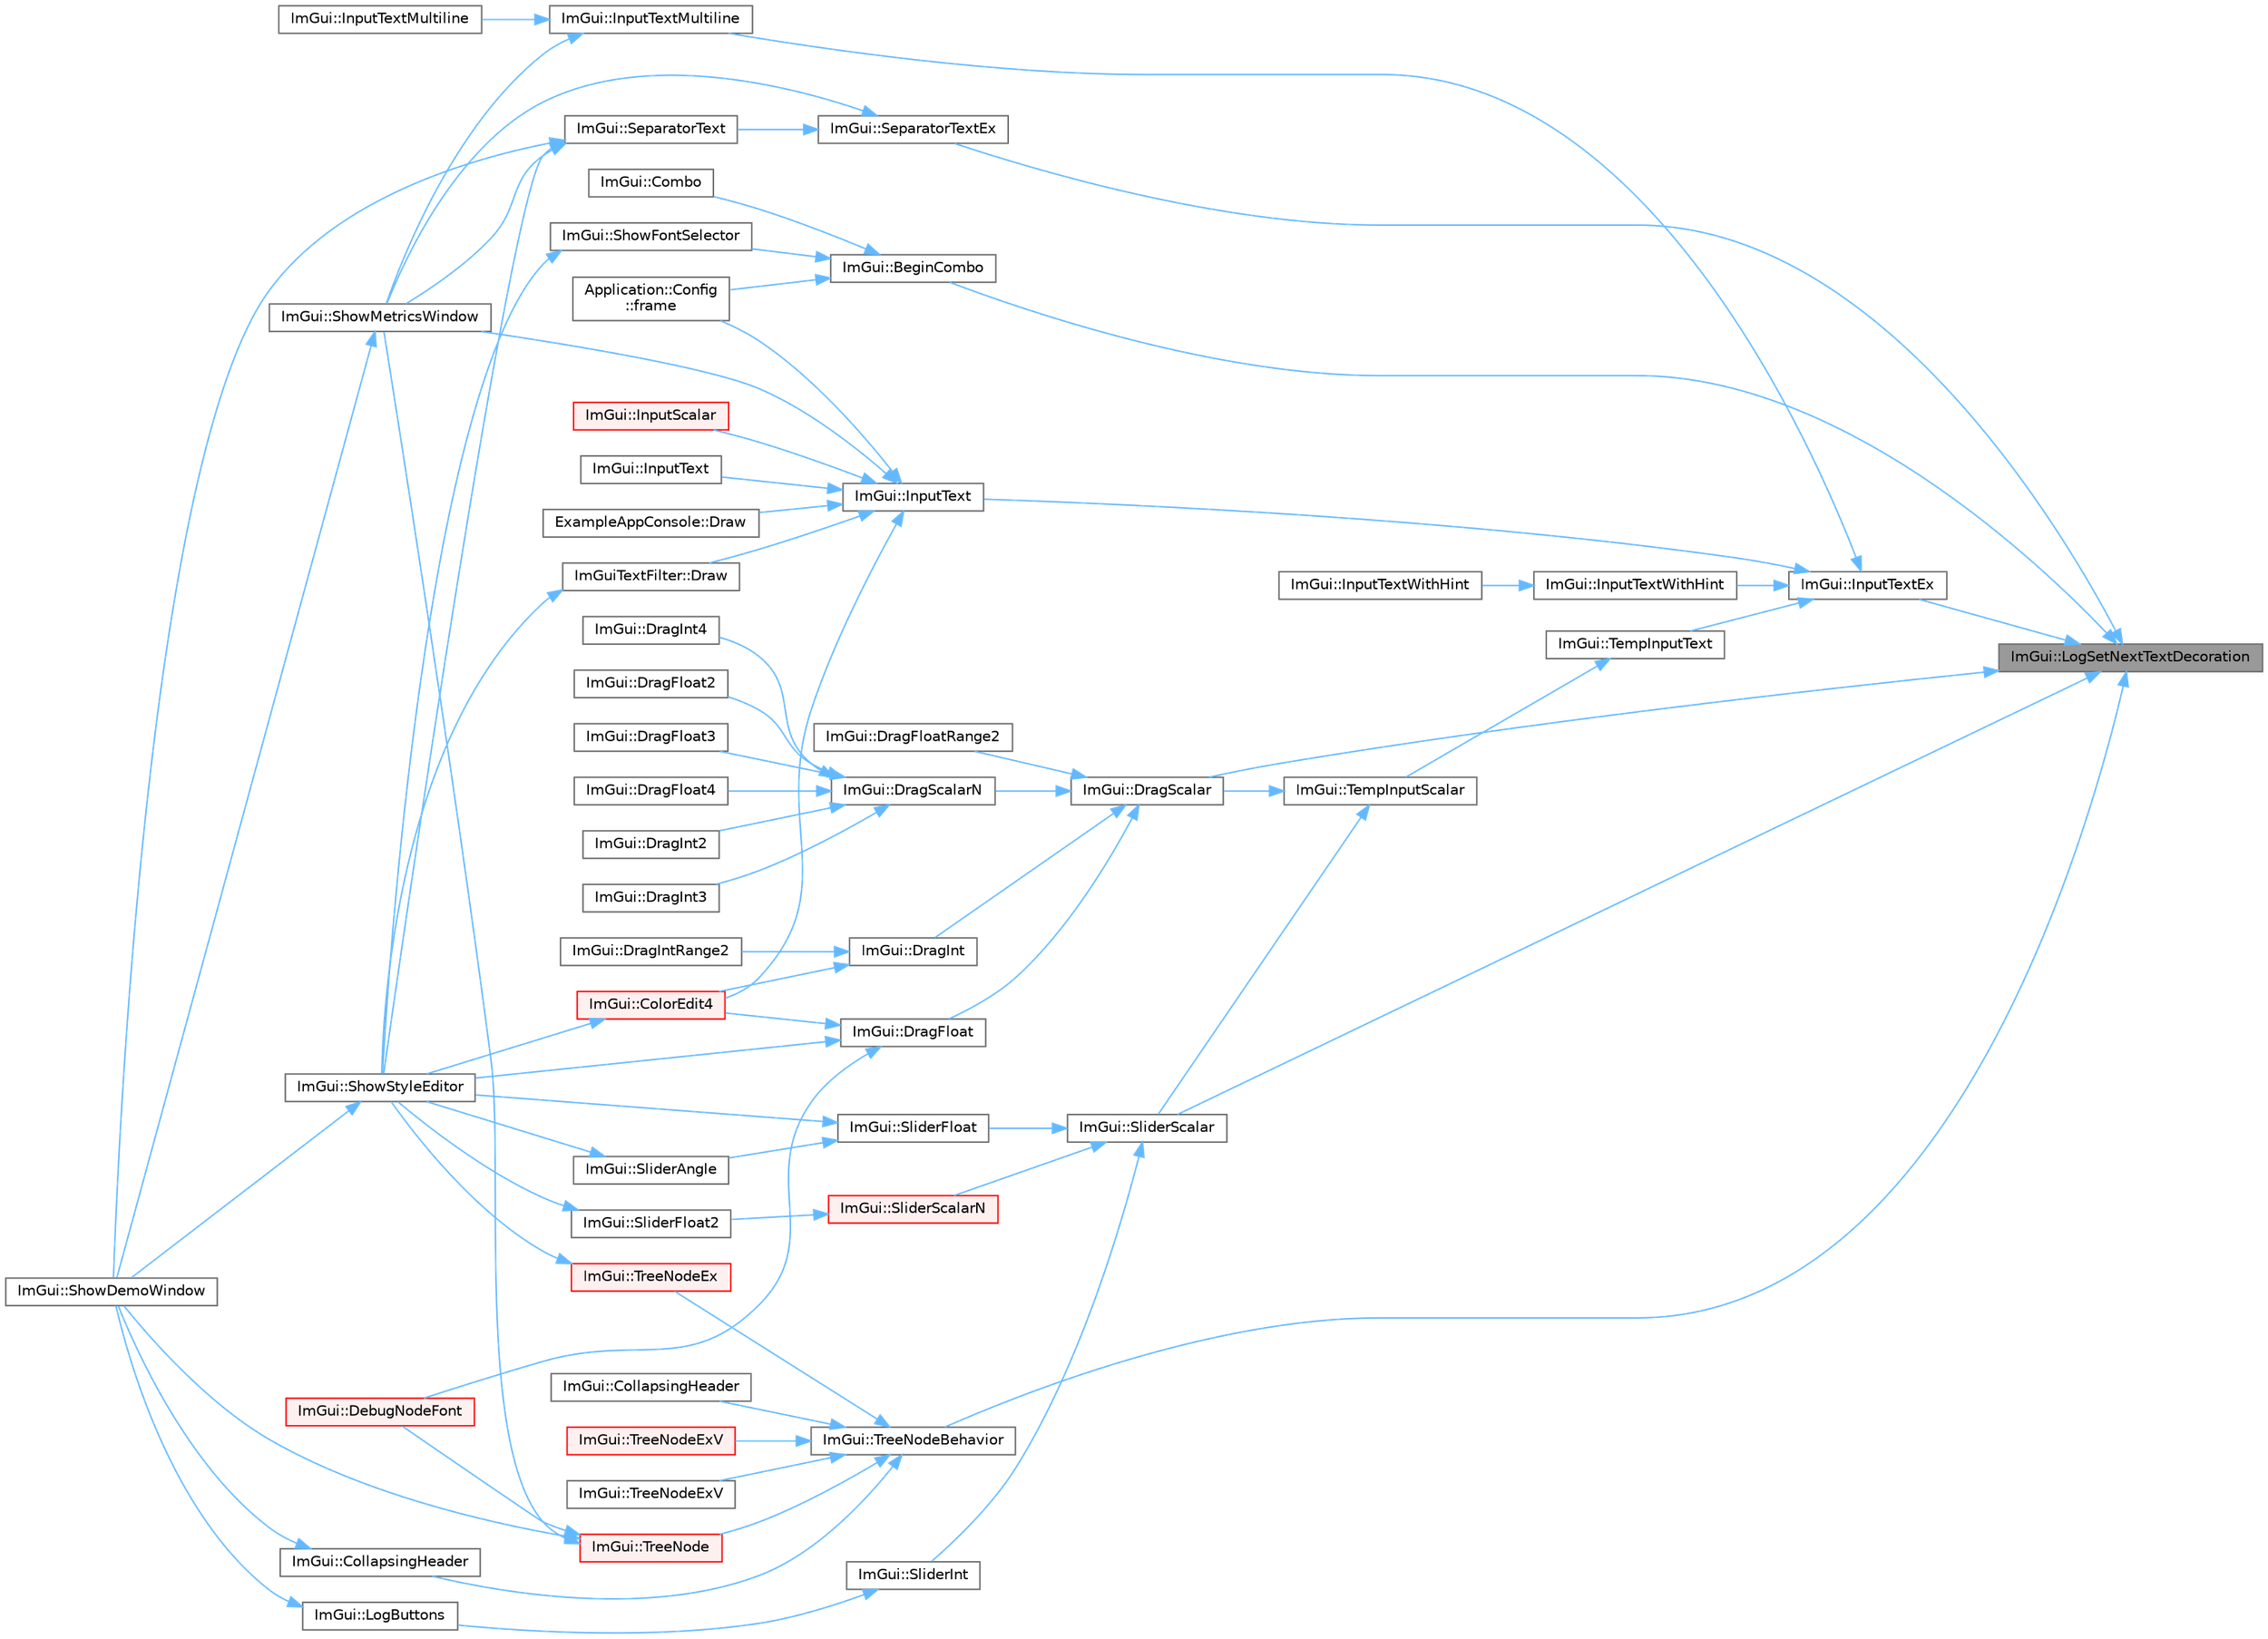 digraph "ImGui::LogSetNextTextDecoration"
{
 // LATEX_PDF_SIZE
  bgcolor="transparent";
  edge [fontname=Helvetica,fontsize=10,labelfontname=Helvetica,labelfontsize=10];
  node [fontname=Helvetica,fontsize=10,shape=box,height=0.2,width=0.4];
  rankdir="RL";
  Node1 [id="Node000001",label="ImGui::LogSetNextTextDecoration",height=0.2,width=0.4,color="gray40", fillcolor="grey60", style="filled", fontcolor="black",tooltip=" "];
  Node1 -> Node2 [id="edge1_Node000001_Node000002",dir="back",color="steelblue1",style="solid",tooltip=" "];
  Node2 [id="Node000002",label="ImGui::BeginCombo",height=0.2,width=0.4,color="grey40", fillcolor="white", style="filled",URL="$namespace_im_gui.html#aa895095bdc7a2907375c555e245575ea",tooltip=" "];
  Node2 -> Node3 [id="edge2_Node000002_Node000003",dir="back",color="steelblue1",style="solid",tooltip=" "];
  Node3 [id="Node000003",label="ImGui::Combo",height=0.2,width=0.4,color="grey40", fillcolor="white", style="filled",URL="$namespace_im_gui.html#ad530c65e7cdfaf03f4e9b2f4e3fed8fc",tooltip=" "];
  Node2 -> Node4 [id="edge3_Node000002_Node000004",dir="back",color="steelblue1",style="solid",tooltip=" "];
  Node4 [id="Node000004",label="Application::Config\l::frame",height=0.2,width=0.4,color="grey40", fillcolor="white", style="filled",URL="$class_application_1_1_config.html#a291cc3a874949e121dcf83a3f90681bc",tooltip=" "];
  Node2 -> Node5 [id="edge4_Node000002_Node000005",dir="back",color="steelblue1",style="solid",tooltip=" "];
  Node5 [id="Node000005",label="ImGui::ShowFontSelector",height=0.2,width=0.4,color="grey40", fillcolor="white", style="filled",URL="$namespace_im_gui.html#a0bdce99eef17ef1e1fef40a18bd811ab",tooltip=" "];
  Node5 -> Node6 [id="edge5_Node000005_Node000006",dir="back",color="steelblue1",style="solid",tooltip=" "];
  Node6 [id="Node000006",label="ImGui::ShowStyleEditor",height=0.2,width=0.4,color="grey40", fillcolor="white", style="filled",URL="$namespace_im_gui.html#ab2eb3dec78d054fe3feab1c091ec5de5",tooltip=" "];
  Node6 -> Node7 [id="edge6_Node000006_Node000007",dir="back",color="steelblue1",style="solid",tooltip=" "];
  Node7 [id="Node000007",label="ImGui::ShowDemoWindow",height=0.2,width=0.4,color="grey40", fillcolor="white", style="filled",URL="$namespace_im_gui.html#af95643a0ce4893b9e57c12991922fb18",tooltip=" "];
  Node1 -> Node8 [id="edge7_Node000001_Node000008",dir="back",color="steelblue1",style="solid",tooltip=" "];
  Node8 [id="Node000008",label="ImGui::DragScalar",height=0.2,width=0.4,color="grey40", fillcolor="white", style="filled",URL="$namespace_im_gui.html#a17d8926e8f44a6d00575b12081c51fe0",tooltip=" "];
  Node8 -> Node9 [id="edge8_Node000008_Node000009",dir="back",color="steelblue1",style="solid",tooltip=" "];
  Node9 [id="Node000009",label="ImGui::DragFloat",height=0.2,width=0.4,color="grey40", fillcolor="white", style="filled",URL="$namespace_im_gui.html#aab1b20e7bf98aa7bbdb26f8cd3ad91e6",tooltip=" "];
  Node9 -> Node10 [id="edge9_Node000009_Node000010",dir="back",color="steelblue1",style="solid",tooltip=" "];
  Node10 [id="Node000010",label="ImGui::ColorEdit4",height=0.2,width=0.4,color="red", fillcolor="#FFF0F0", style="filled",URL="$namespace_im_gui.html#ac3f45e2aa0b1d591cc8a2cdf8b566a45",tooltip=" "];
  Node10 -> Node6 [id="edge10_Node000010_Node000006",dir="back",color="steelblue1",style="solid",tooltip=" "];
  Node9 -> Node16 [id="edge11_Node000009_Node000016",dir="back",color="steelblue1",style="solid",tooltip=" "];
  Node16 [id="Node000016",label="ImGui::DebugNodeFont",height=0.2,width=0.4,color="red", fillcolor="#FFF0F0", style="filled",URL="$namespace_im_gui.html#ae0207d60728f7e6a47dbcd1d7d84e3cb",tooltip=" "];
  Node9 -> Node6 [id="edge12_Node000009_Node000006",dir="back",color="steelblue1",style="solid",tooltip=" "];
  Node8 -> Node19 [id="edge13_Node000008_Node000019",dir="back",color="steelblue1",style="solid",tooltip=" "];
  Node19 [id="Node000019",label="ImGui::DragFloatRange2",height=0.2,width=0.4,color="grey40", fillcolor="white", style="filled",URL="$namespace_im_gui.html#aa6bfd93ead5c47e84b66185da88b8e8c",tooltip=" "];
  Node8 -> Node20 [id="edge14_Node000008_Node000020",dir="back",color="steelblue1",style="solid",tooltip=" "];
  Node20 [id="Node000020",label="ImGui::DragInt",height=0.2,width=0.4,color="grey40", fillcolor="white", style="filled",URL="$namespace_im_gui.html#a3714db739ae51fc75601d7fad234a58b",tooltip=" "];
  Node20 -> Node10 [id="edge15_Node000020_Node000010",dir="back",color="steelblue1",style="solid",tooltip=" "];
  Node20 -> Node21 [id="edge16_Node000020_Node000021",dir="back",color="steelblue1",style="solid",tooltip=" "];
  Node21 [id="Node000021",label="ImGui::DragIntRange2",height=0.2,width=0.4,color="grey40", fillcolor="white", style="filled",URL="$namespace_im_gui.html#a27a0380e0480671c7cd854dd7bfc6bd1",tooltip=" "];
  Node8 -> Node22 [id="edge17_Node000008_Node000022",dir="back",color="steelblue1",style="solid",tooltip=" "];
  Node22 [id="Node000022",label="ImGui::DragScalarN",height=0.2,width=0.4,color="grey40", fillcolor="white", style="filled",URL="$namespace_im_gui.html#a1265d2b30ced1fca909e26c8f718fcbd",tooltip=" "];
  Node22 -> Node23 [id="edge18_Node000022_Node000023",dir="back",color="steelblue1",style="solid",tooltip=" "];
  Node23 [id="Node000023",label="ImGui::DragFloat2",height=0.2,width=0.4,color="grey40", fillcolor="white", style="filled",URL="$namespace_im_gui.html#afc9ce10d78534a5c186cee0b337f7471",tooltip=" "];
  Node22 -> Node24 [id="edge19_Node000022_Node000024",dir="back",color="steelblue1",style="solid",tooltip=" "];
  Node24 [id="Node000024",label="ImGui::DragFloat3",height=0.2,width=0.4,color="grey40", fillcolor="white", style="filled",URL="$namespace_im_gui.html#a5ffcbb0240077cf2f300960db3c0a3d7",tooltip=" "];
  Node22 -> Node25 [id="edge20_Node000022_Node000025",dir="back",color="steelblue1",style="solid",tooltip=" "];
  Node25 [id="Node000025",label="ImGui::DragFloat4",height=0.2,width=0.4,color="grey40", fillcolor="white", style="filled",URL="$namespace_im_gui.html#a43e4508fb0c6a82cf6d78a645965dd57",tooltip=" "];
  Node22 -> Node26 [id="edge21_Node000022_Node000026",dir="back",color="steelblue1",style="solid",tooltip=" "];
  Node26 [id="Node000026",label="ImGui::DragInt2",height=0.2,width=0.4,color="grey40", fillcolor="white", style="filled",URL="$namespace_im_gui.html#a56e3ba8164b0b78b46f01a3a2f7fe00b",tooltip=" "];
  Node22 -> Node27 [id="edge22_Node000022_Node000027",dir="back",color="steelblue1",style="solid",tooltip=" "];
  Node27 [id="Node000027",label="ImGui::DragInt3",height=0.2,width=0.4,color="grey40", fillcolor="white", style="filled",URL="$namespace_im_gui.html#af4be377242ba2480b28b116390af7261",tooltip=" "];
  Node22 -> Node28 [id="edge23_Node000022_Node000028",dir="back",color="steelblue1",style="solid",tooltip=" "];
  Node28 [id="Node000028",label="ImGui::DragInt4",height=0.2,width=0.4,color="grey40", fillcolor="white", style="filled",URL="$namespace_im_gui.html#a5d75e4d3263272f22eb2001652397e55",tooltip=" "];
  Node1 -> Node29 [id="edge24_Node000001_Node000029",dir="back",color="steelblue1",style="solid",tooltip=" "];
  Node29 [id="Node000029",label="ImGui::InputTextEx",height=0.2,width=0.4,color="grey40", fillcolor="white", style="filled",URL="$namespace_im_gui.html#af89af17ecc11653f25fea1e50e195de6",tooltip=" "];
  Node29 -> Node30 [id="edge25_Node000029_Node000030",dir="back",color="steelblue1",style="solid",tooltip=" "];
  Node30 [id="Node000030",label="ImGui::InputText",height=0.2,width=0.4,color="grey40", fillcolor="white", style="filled",URL="$namespace_im_gui.html#aa72b5760a3a206729723a587ac7c8519",tooltip=" "];
  Node30 -> Node10 [id="edge26_Node000030_Node000010",dir="back",color="steelblue1",style="solid",tooltip=" "];
  Node30 -> Node31 [id="edge27_Node000030_Node000031",dir="back",color="steelblue1",style="solid",tooltip=" "];
  Node31 [id="Node000031",label="ExampleAppConsole::Draw",height=0.2,width=0.4,color="grey40", fillcolor="white", style="filled",URL="$struct_example_app_console.html#a0518a09c7e8648dd52c7c06df19ac17a",tooltip=" "];
  Node30 -> Node32 [id="edge28_Node000030_Node000032",dir="back",color="steelblue1",style="solid",tooltip=" "];
  Node32 [id="Node000032",label="ImGuiTextFilter::Draw",height=0.2,width=0.4,color="grey40", fillcolor="white", style="filled",URL="$struct_im_gui_text_filter.html#ab93ad5985019ff9d3781606551fc26cc",tooltip=" "];
  Node32 -> Node6 [id="edge29_Node000032_Node000006",dir="back",color="steelblue1",style="solid",tooltip=" "];
  Node30 -> Node4 [id="edge30_Node000030_Node000004",dir="back",color="steelblue1",style="solid",tooltip=" "];
  Node30 -> Node33 [id="edge31_Node000030_Node000033",dir="back",color="steelblue1",style="solid",tooltip=" "];
  Node33 [id="Node000033",label="ImGui::InputScalar",height=0.2,width=0.4,color="red", fillcolor="#FFF0F0", style="filled",URL="$namespace_im_gui.html#afdb54540b7480872fbb746f64344b374",tooltip=" "];
  Node30 -> Node45 [id="edge32_Node000030_Node000045",dir="back",color="steelblue1",style="solid",tooltip=" "];
  Node45 [id="Node000045",label="ImGui::InputText",height=0.2,width=0.4,color="grey40", fillcolor="white", style="filled",URL="$namespace_im_gui.html#a27fe05fc98111a29564a22400096b91f",tooltip=" "];
  Node30 -> Node18 [id="edge33_Node000030_Node000018",dir="back",color="steelblue1",style="solid",tooltip=" "];
  Node18 [id="Node000018",label="ImGui::ShowMetricsWindow",height=0.2,width=0.4,color="grey40", fillcolor="white", style="filled",URL="$namespace_im_gui.html#afe7a28c6eb52fff3cc27d5a698fea4ff",tooltip=" "];
  Node18 -> Node7 [id="edge34_Node000018_Node000007",dir="back",color="steelblue1",style="solid",tooltip=" "];
  Node29 -> Node46 [id="edge35_Node000029_Node000046",dir="back",color="steelblue1",style="solid",tooltip=" "];
  Node46 [id="Node000046",label="ImGui::InputTextMultiline",height=0.2,width=0.4,color="grey40", fillcolor="white", style="filled",URL="$namespace_im_gui.html#a0470693929ed9930cbf5b737577c2414",tooltip=" "];
  Node46 -> Node47 [id="edge36_Node000046_Node000047",dir="back",color="steelblue1",style="solid",tooltip=" "];
  Node47 [id="Node000047",label="ImGui::InputTextMultiline",height=0.2,width=0.4,color="grey40", fillcolor="white", style="filled",URL="$namespace_im_gui.html#af8c6be5f8ecd879edf7fee6769976329",tooltip=" "];
  Node46 -> Node18 [id="edge37_Node000046_Node000018",dir="back",color="steelblue1",style="solid",tooltip=" "];
  Node29 -> Node48 [id="edge38_Node000029_Node000048",dir="back",color="steelblue1",style="solid",tooltip=" "];
  Node48 [id="Node000048",label="ImGui::InputTextWithHint",height=0.2,width=0.4,color="grey40", fillcolor="white", style="filled",URL="$namespace_im_gui.html#aee5a5127f494966ad16e578714e8fac2",tooltip=" "];
  Node48 -> Node49 [id="edge39_Node000048_Node000049",dir="back",color="steelblue1",style="solid",tooltip=" "];
  Node49 [id="Node000049",label="ImGui::InputTextWithHint",height=0.2,width=0.4,color="grey40", fillcolor="white", style="filled",URL="$namespace_im_gui.html#ad95e19f8707e06a0ae8b06374bbe9ec1",tooltip=" "];
  Node29 -> Node50 [id="edge40_Node000029_Node000050",dir="back",color="steelblue1",style="solid",tooltip=" "];
  Node50 [id="Node000050",label="ImGui::TempInputText",height=0.2,width=0.4,color="grey40", fillcolor="white", style="filled",URL="$namespace_im_gui.html#ae85def71d2fcf5409035b583b315964e",tooltip=" "];
  Node50 -> Node51 [id="edge41_Node000050_Node000051",dir="back",color="steelblue1",style="solid",tooltip=" "];
  Node51 [id="Node000051",label="ImGui::TempInputScalar",height=0.2,width=0.4,color="grey40", fillcolor="white", style="filled",URL="$namespace_im_gui.html#a392fed3e7db2a75abf217bf84c6abce9",tooltip=" "];
  Node51 -> Node8 [id="edge42_Node000051_Node000008",dir="back",color="steelblue1",style="solid",tooltip=" "];
  Node51 -> Node52 [id="edge43_Node000051_Node000052",dir="back",color="steelblue1",style="solid",tooltip=" "];
  Node52 [id="Node000052",label="ImGui::SliderScalar",height=0.2,width=0.4,color="grey40", fillcolor="white", style="filled",URL="$namespace_im_gui.html#afdd7faa9a69f75b8d674cdc207441bea",tooltip=" "];
  Node52 -> Node53 [id="edge44_Node000052_Node000053",dir="back",color="steelblue1",style="solid",tooltip=" "];
  Node53 [id="Node000053",label="ImGui::SliderFloat",height=0.2,width=0.4,color="grey40", fillcolor="white", style="filled",URL="$namespace_im_gui.html#a864f761801792a0cc5ce3408f3392cfc",tooltip=" "];
  Node53 -> Node6 [id="edge45_Node000053_Node000006",dir="back",color="steelblue1",style="solid",tooltip=" "];
  Node53 -> Node54 [id="edge46_Node000053_Node000054",dir="back",color="steelblue1",style="solid",tooltip=" "];
  Node54 [id="Node000054",label="ImGui::SliderAngle",height=0.2,width=0.4,color="grey40", fillcolor="white", style="filled",URL="$namespace_im_gui.html#acd162f7732c5c7be7b8651d7e43bb979",tooltip=" "];
  Node54 -> Node6 [id="edge47_Node000054_Node000006",dir="back",color="steelblue1",style="solid",tooltip=" "];
  Node52 -> Node55 [id="edge48_Node000052_Node000055",dir="back",color="steelblue1",style="solid",tooltip=" "];
  Node55 [id="Node000055",label="ImGui::SliderInt",height=0.2,width=0.4,color="grey40", fillcolor="white", style="filled",URL="$namespace_im_gui.html#a580128c9b35d1a9fc5b7a057f6f5464a",tooltip=" "];
  Node55 -> Node56 [id="edge49_Node000055_Node000056",dir="back",color="steelblue1",style="solid",tooltip=" "];
  Node56 [id="Node000056",label="ImGui::LogButtons",height=0.2,width=0.4,color="grey40", fillcolor="white", style="filled",URL="$namespace_im_gui.html#a7bd295da4be19bab98262c76fcaeb4fb",tooltip=" "];
  Node56 -> Node7 [id="edge50_Node000056_Node000007",dir="back",color="steelblue1",style="solid",tooltip=" "];
  Node52 -> Node57 [id="edge51_Node000052_Node000057",dir="back",color="steelblue1",style="solid",tooltip=" "];
  Node57 [id="Node000057",label="ImGui::SliderScalarN",height=0.2,width=0.4,color="red", fillcolor="#FFF0F0", style="filled",URL="$namespace_im_gui.html#a64031a4ad000695c1e1d3f42792f4bb4",tooltip=" "];
  Node57 -> Node58 [id="edge52_Node000057_Node000058",dir="back",color="steelblue1",style="solid",tooltip=" "];
  Node58 [id="Node000058",label="ImGui::SliderFloat2",height=0.2,width=0.4,color="grey40", fillcolor="white", style="filled",URL="$namespace_im_gui.html#a65ed4a55f13d467b06075c951b310c23",tooltip=" "];
  Node58 -> Node6 [id="edge53_Node000058_Node000006",dir="back",color="steelblue1",style="solid",tooltip=" "];
  Node1 -> Node64 [id="edge54_Node000001_Node000064",dir="back",color="steelblue1",style="solid",tooltip=" "];
  Node64 [id="Node000064",label="ImGui::SeparatorTextEx",height=0.2,width=0.4,color="grey40", fillcolor="white", style="filled",URL="$namespace_im_gui.html#a14e42bfa66f05d0ae2304e27ee1fb2b3",tooltip=" "];
  Node64 -> Node65 [id="edge55_Node000064_Node000065",dir="back",color="steelblue1",style="solid",tooltip=" "];
  Node65 [id="Node000065",label="ImGui::SeparatorText",height=0.2,width=0.4,color="grey40", fillcolor="white", style="filled",URL="$namespace_im_gui.html#a35e04f2c996f8634bfda0fa1c07572d9",tooltip=" "];
  Node65 -> Node7 [id="edge56_Node000065_Node000007",dir="back",color="steelblue1",style="solid",tooltip=" "];
  Node65 -> Node18 [id="edge57_Node000065_Node000018",dir="back",color="steelblue1",style="solid",tooltip=" "];
  Node65 -> Node6 [id="edge58_Node000065_Node000006",dir="back",color="steelblue1",style="solid",tooltip=" "];
  Node64 -> Node18 [id="edge59_Node000064_Node000018",dir="back",color="steelblue1",style="solid",tooltip=" "];
  Node1 -> Node52 [id="edge60_Node000001_Node000052",dir="back",color="steelblue1",style="solid",tooltip=" "];
  Node1 -> Node66 [id="edge61_Node000001_Node000066",dir="back",color="steelblue1",style="solid",tooltip=" "];
  Node66 [id="Node000066",label="ImGui::TreeNodeBehavior",height=0.2,width=0.4,color="grey40", fillcolor="white", style="filled",URL="$namespace_im_gui.html#a918eabf70d288e93b2519ee1eac2c0b4",tooltip=" "];
  Node66 -> Node67 [id="edge62_Node000066_Node000067",dir="back",color="steelblue1",style="solid",tooltip=" "];
  Node67 [id="Node000067",label="ImGui::CollapsingHeader",height=0.2,width=0.4,color="grey40", fillcolor="white", style="filled",URL="$namespace_im_gui.html#a4d6e6e7a5ace0e5dbee3ea1926ddf049",tooltip=" "];
  Node66 -> Node68 [id="edge63_Node000066_Node000068",dir="back",color="steelblue1",style="solid",tooltip=" "];
  Node68 [id="Node000068",label="ImGui::CollapsingHeader",height=0.2,width=0.4,color="grey40", fillcolor="white", style="filled",URL="$namespace_im_gui.html#ab52f9e08698c9d64abb05b98f5355146",tooltip=" "];
  Node68 -> Node7 [id="edge64_Node000068_Node000007",dir="back",color="steelblue1",style="solid",tooltip=" "];
  Node66 -> Node69 [id="edge65_Node000066_Node000069",dir="back",color="steelblue1",style="solid",tooltip=" "];
  Node69 [id="Node000069",label="ImGui::TreeNode",height=0.2,width=0.4,color="red", fillcolor="#FFF0F0", style="filled",URL="$namespace_im_gui.html#a4dff507ce8bbe0da9556bb50b1e60d7f",tooltip=" "];
  Node69 -> Node16 [id="edge66_Node000069_Node000016",dir="back",color="steelblue1",style="solid",tooltip=" "];
  Node69 -> Node7 [id="edge67_Node000069_Node000007",dir="back",color="steelblue1",style="solid",tooltip=" "];
  Node69 -> Node18 [id="edge68_Node000069_Node000018",dir="back",color="steelblue1",style="solid",tooltip=" "];
  Node66 -> Node80 [id="edge69_Node000066_Node000080",dir="back",color="steelblue1",style="solid",tooltip=" "];
  Node80 [id="Node000080",label="ImGui::TreeNodeEx",height=0.2,width=0.4,color="red", fillcolor="#FFF0F0", style="filled",URL="$namespace_im_gui.html#a21f62e092dac9556a15a8edee2f70522",tooltip=" "];
  Node80 -> Node6 [id="edge70_Node000080_Node000006",dir="back",color="steelblue1",style="solid",tooltip=" "];
  Node66 -> Node81 [id="edge71_Node000066_Node000081",dir="back",color="steelblue1",style="solid",tooltip=" "];
  Node81 [id="Node000081",label="ImGui::TreeNodeExV",height=0.2,width=0.4,color="red", fillcolor="#FFF0F0", style="filled",URL="$namespace_im_gui.html#a251cd4acbdad4cef2246d9b573a83ce0",tooltip=" "];
  Node66 -> Node88 [id="edge72_Node000066_Node000088",dir="back",color="steelblue1",style="solid",tooltip=" "];
  Node88 [id="Node000088",label="ImGui::TreeNodeExV",height=0.2,width=0.4,color="grey40", fillcolor="white", style="filled",URL="$namespace_im_gui.html#aaae827898572d17e064a88a1afc8e6b0",tooltip=" "];
}
